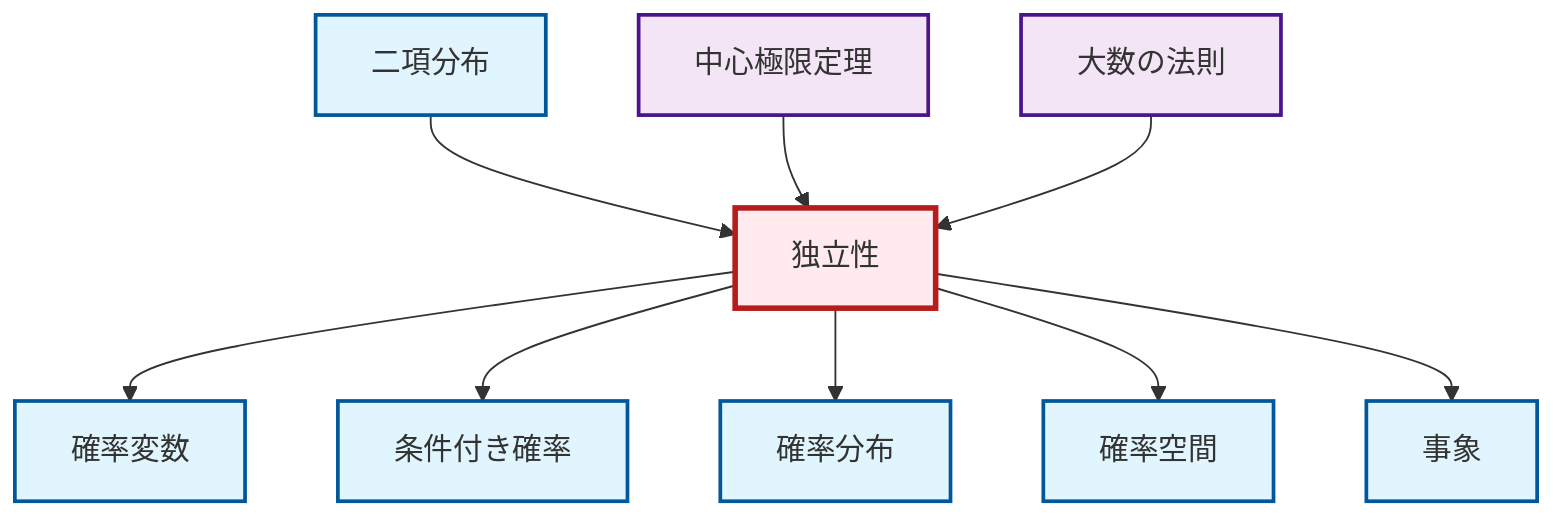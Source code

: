 graph TD
    classDef definition fill:#e1f5fe,stroke:#01579b,stroke-width:2px
    classDef theorem fill:#f3e5f5,stroke:#4a148c,stroke-width:2px
    classDef axiom fill:#fff3e0,stroke:#e65100,stroke-width:2px
    classDef example fill:#e8f5e9,stroke:#1b5e20,stroke-width:2px
    classDef current fill:#ffebee,stroke:#b71c1c,stroke-width:3px
    def-conditional-probability["条件付き確率"]:::definition
    def-event["事象"]:::definition
    def-binomial-distribution["二項分布"]:::definition
    def-probability-distribution["確率分布"]:::definition
    def-independence["独立性"]:::definition
    thm-central-limit["中心極限定理"]:::theorem
    thm-law-of-large-numbers["大数の法則"]:::theorem
    def-random-variable["確率変数"]:::definition
    def-probability-space["確率空間"]:::definition
    def-binomial-distribution --> def-independence
    def-independence --> def-random-variable
    thm-central-limit --> def-independence
    def-independence --> def-conditional-probability
    def-independence --> def-probability-distribution
    def-independence --> def-probability-space
    thm-law-of-large-numbers --> def-independence
    def-independence --> def-event
    class def-independence current